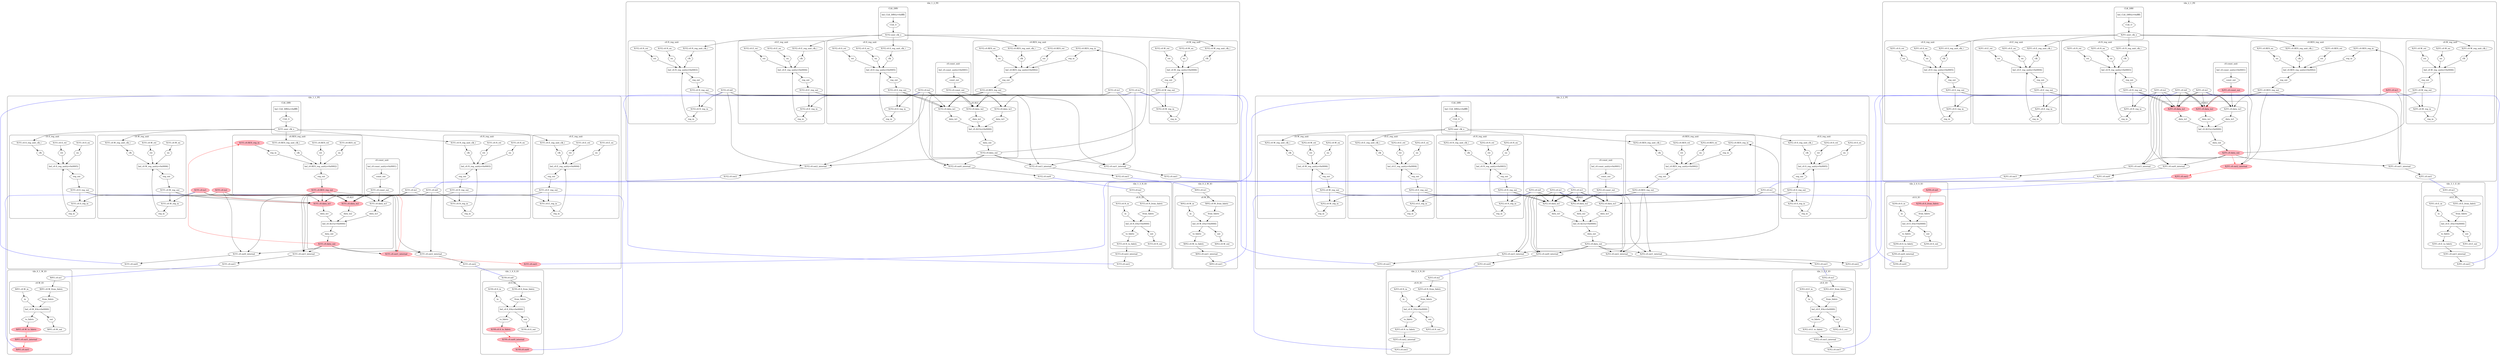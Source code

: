 digraph G {
rankdir=TB;
layout=dot;
subgraph cluster_0_0 {
label="tile_0_0_NULL";
margin=15;
style=rounded;
rank=source;
}
subgraph cluster_0_1 {
label="tile_0_1_W_IO";
margin=15;
style=rounded;
rank=source;
subgraph "cluster_0_1_c0.W_IO" {
label="c0.W_IO";
"X0Y1.bel_c0.W_IO" [label="bel_c0.W_IO(z=0x0000)", shape=box];
"X0Y1.c0.W_IO.from_fabric" [label="from_fabric", shape=hexagon];
"X0Y1.c0.W_from_fabric";
"X0Y1.c0.W_from_fabric" -> "X0Y1.c0.W_IO.from_fabric";
"X0Y1.c0.W_IO.from_fabric" -> "X0Y1.bel_c0.W_IO";
"X0Y1.c0.W_IO.in" [label=in, shape=hexagon];
"X0Y1.c0.W_in";
"X0Y1.c0.W_in" -> "X0Y1.c0.W_IO.in";
"X0Y1.c0.W_IO.in" -> "X0Y1.bel_c0.W_IO";
"X0Y1.c0.W_IO.to_fabric" [label="to_fabric", shape=hexagon];
"X0Y1.bel_c0.W_IO" -> "X0Y1.c0.W_IO.to_fabric";
"X0Y1.c0.W_to_fabric" [color=red, style=filled, fillcolor=lightpink];
"X0Y1.c0.W_IO.to_fabric" -> "X0Y1.c0.W_to_fabric";
"X0Y1.c0.W_IO.out" [label=out, shape=hexagon];
"X0Y1.bel_c0.W_IO" -> "X0Y1.c0.W_IO.out";
"X0Y1.c0.W_out";
"X0Y1.c0.W_IO.out" -> "X0Y1.c0.W_out";
}
"X0Y1.c0.out1_internal" [color=red, style=filled, fillcolor=lightpink];
"X0Y1.c0.out1" [color=red, style=filled, fillcolor=lightpink];
"X0Y1.c0.out1_internal" -> "X0Y1.c0.out1" [color=red];
"X0Y1.c0.W_to_fabric" -> "X0Y1.c0.out1_internal" [color=red];
"X0Y1.c0.in1";
"X0Y1.c0.in1" -> "X0Y1.c0.W_from_fabric";
}
"X1Y1.c0.in3" [color=red, style=filled, fillcolor=lightpink];
"X0Y1.c0.out1" -> "X1Y1.c0.in3" [dir=none, color=blue];
subgraph cluster_0_2 {
label="tile_0_2_W_IO";
margin=15;
style=rounded;
rank=source;
subgraph "cluster_0_2_c0.W_IO" {
label="c0.W_IO";
"X0Y2.bel_c0.W_IO" [label="bel_c0.W_IO(z=0x0000)", shape=box];
"X0Y2.c0.W_IO.from_fabric" [label="from_fabric", shape=hexagon];
"X0Y2.c0.W_from_fabric";
"X0Y2.c0.W_from_fabric" -> "X0Y2.c0.W_IO.from_fabric";
"X0Y2.c0.W_IO.from_fabric" -> "X0Y2.bel_c0.W_IO";
"X0Y2.c0.W_IO.in" [label=in, shape=hexagon];
"X0Y2.c0.W_in";
"X0Y2.c0.W_in" -> "X0Y2.c0.W_IO.in";
"X0Y2.c0.W_IO.in" -> "X0Y2.bel_c0.W_IO";
"X0Y2.c0.W_IO.to_fabric" [label="to_fabric", shape=hexagon];
"X0Y2.bel_c0.W_IO" -> "X0Y2.c0.W_IO.to_fabric";
"X0Y2.c0.W_to_fabric";
"X0Y2.c0.W_IO.to_fabric" -> "X0Y2.c0.W_to_fabric";
"X0Y2.c0.W_IO.out" [label=out, shape=hexagon];
"X0Y2.bel_c0.W_IO" -> "X0Y2.c0.W_IO.out";
"X0Y2.c0.W_out";
"X0Y2.c0.W_IO.out" -> "X0Y2.c0.W_out";
}
"X0Y2.c0.out1_internal";
"X0Y2.c0.out1";
"X0Y2.c0.out1_internal" -> "X0Y2.c0.out1";
"X0Y2.c0.W_to_fabric" -> "X0Y2.c0.out1_internal";
"X0Y2.c0.in1";
"X0Y2.c0.in1" -> "X0Y2.c0.W_from_fabric";
}
"X1Y2.c0.in3";
"X0Y2.c0.out1" -> "X1Y2.c0.in3" [dir=none, color=blue];
subgraph cluster_0_3 {
label="tile_0_3_NULL";
margin=15;
style=rounded;
rank=source;
}
subgraph cluster_1_0 {
label="tile_1_0_S_IO";
margin=15;
style=rounded;
rank=source;
subgraph "cluster_1_0_c0.S_IO" {
label="c0.S_IO";
"X1Y0.bel_c0.S_IO" [label="bel_c0.S_IO(z=0x0000)", shape=box];
"X1Y0.c0.S_IO.from_fabric" [label="from_fabric", shape=hexagon];
"X1Y0.c0.S_from_fabric";
"X1Y0.c0.S_from_fabric" -> "X1Y0.c0.S_IO.from_fabric";
"X1Y0.c0.S_IO.from_fabric" -> "X1Y0.bel_c0.S_IO";
"X1Y0.c0.S_IO.in" [label=in, shape=hexagon];
"X1Y0.c0.S_in";
"X1Y0.c0.S_in" -> "X1Y0.c0.S_IO.in";
"X1Y0.c0.S_IO.in" -> "X1Y0.bel_c0.S_IO";
"X1Y0.c0.S_IO.to_fabric" [label="to_fabric", shape=hexagon];
"X1Y0.bel_c0.S_IO" -> "X1Y0.c0.S_IO.to_fabric";
"X1Y0.c0.S_to_fabric" [color=red, style=filled, fillcolor=lightpink];
"X1Y0.c0.S_IO.to_fabric" -> "X1Y0.c0.S_to_fabric";
"X1Y0.c0.S_IO.out" [label=out, shape=hexagon];
"X1Y0.bel_c0.S_IO" -> "X1Y0.c0.S_IO.out";
"X1Y0.c0.S_out";
"X1Y0.c0.S_IO.out" -> "X1Y0.c0.S_out";
}
"X1Y0.c0.out0_internal" [color=red, style=filled, fillcolor=lightpink];
"X1Y0.c0.out0" [color=red, style=filled, fillcolor=lightpink];
"X1Y0.c0.out0_internal" -> "X1Y0.c0.out0" [color=red];
"X1Y0.c0.S_to_fabric" -> "X1Y0.c0.out0_internal" [color=red];
"X1Y0.c0.in0";
"X1Y0.c0.in0" -> "X1Y0.c0.S_from_fabric";
}
"X1Y1.c0.in2" [color=red, style=filled, fillcolor=lightpink];
"X1Y0.c0.out0" -> "X1Y1.c0.in2" [dir=none, color=blue];
subgraph cluster_1_1 {
label="tile_1_1_PE";
margin=15;
style=rounded;
rank=source;
subgraph cluster_1_1_CLK_DRV {
label="CLK_DRV";
"X1Y1.bel_CLK_DRV" [label="bel_CLK_DRV(z=0xffff)", shape=box];
"X1Y1.CLK_DRV.CLK_O" [label="CLK_O", shape=hexagon];
"X1Y1.bel_CLK_DRV" -> "X1Y1.CLK_DRV.CLK_O";
"X1Y1.user_clk_o";
"X1Y1.CLK_DRV.CLK_O" -> "X1Y1.user_clk_o";
}
subgraph "cluster_1_1_c0.ALU" {
label="c0.ALU";
"X1Y1.bel_c0.ALU" [label="bel_c0.ALU(z=0x0000)", shape=box];
"X1Y1.c0.ALU.data_in1" [label="data_in1", shape=hexagon];
"X1Y1.c0.data_in1" [color=red, style=filled, fillcolor=lightpink];
"X1Y1.c0.data_in1" -> "X1Y1.c0.ALU.data_in1";
"X1Y1.c0.ALU.data_in1" -> "X1Y1.bel_c0.ALU";
"X1Y1.c0.ALU.data_in2" [label="data_in2", shape=hexagon];
"X1Y1.c0.data_in2" [color=red, style=filled, fillcolor=lightpink];
"X1Y1.c0.data_in2" -> "X1Y1.c0.ALU.data_in2";
"X1Y1.c0.ALU.data_in2" -> "X1Y1.bel_c0.ALU";
"X1Y1.c0.ALU.data_in3" [label="data_in3", shape=hexagon];
"X1Y1.c0.data_in3";
"X1Y1.c0.data_in3" -> "X1Y1.c0.ALU.data_in3";
"X1Y1.c0.ALU.data_in3" -> "X1Y1.bel_c0.ALU";
"X1Y1.c0.ALU.data_out" [label="data_out", shape=hexagon];
"X1Y1.bel_c0.ALU" -> "X1Y1.c0.ALU.data_out";
"X1Y1.c0.data_out" [color=red, style=filled, fillcolor=lightpink];
"X1Y1.c0.ALU.data_out" -> "X1Y1.c0.data_out";
}
subgraph "cluster_1_1_c0.const_unit" {
label="c0.const_unit";
"X1Y1.bel_c0.const_unit" [label="bel_c0.const_unit(z=0x0001)", shape=box];
"X1Y1.c0.const_unit.const_out" [label="const_out", shape=hexagon];
"X1Y1.bel_c0.const_unit" -> "X1Y1.c0.const_unit.const_out";
"X1Y1.c0.const_out";
"X1Y1.c0.const_unit.const_out" -> "X1Y1.c0.const_out";
}
subgraph "cluster_1_1_c0.RES_reg_unit" {
label="c0.RES_reg_unit";
"X1Y1.bel_c0.RES_reg_unit" [label="bel_c0.RES_reg_unit(z=0x0002)", shape=box];
"X1Y1.c0.RES_reg_unit.en" [label=en, shape=hexagon];
"X1Y1.c0.RES_en";
"X1Y1.c0.RES_en" -> "X1Y1.c0.RES_reg_unit.en";
"X1Y1.c0.RES_reg_unit.en" -> "X1Y1.bel_c0.RES_reg_unit";
"X1Y1.c0.RES_reg_unit.reg_in" [label="reg_in", shape=hexagon];
"X1Y1.c0.RES_reg_in" [color=red, style=filled, fillcolor=lightpink];
"X1Y1.c0.RES_reg_in" -> "X1Y1.c0.RES_reg_unit.reg_in";
"X1Y1.c0.RES_reg_unit.reg_in" -> "X1Y1.bel_c0.RES_reg_unit";
"X1Y1.c0.RES_reg_unit.rst" [label=rst, shape=hexagon];
"X1Y1.c0.RES_rst";
"X1Y1.c0.RES_rst" -> "X1Y1.c0.RES_reg_unit.rst";
"X1Y1.c0.RES_reg_unit.rst" -> "X1Y1.bel_c0.RES_reg_unit";
"X1Y1.c0.RES_reg_unit.reg_out" [label="reg_out", shape=hexagon];
"X1Y1.bel_c0.RES_reg_unit" -> "X1Y1.c0.RES_reg_unit.reg_out";
"X1Y1.c0.RES_reg_out" [color=red, style=filled, fillcolor=lightpink];
"X1Y1.c0.RES_reg_unit.reg_out" -> "X1Y1.c0.RES_reg_out";
"X1Y1.c0.RES_reg_unit.clk" [label=clk, shape=hexagon];
"X1Y1.c0.RES_reg_unit_clk_i";
"X1Y1.c0.RES_reg_unit_clk_i" -> "X1Y1.c0.RES_reg_unit.clk";
"X1Y1.c0.RES_reg_unit.clk" -> "X1Y1.bel_c0.RES_reg_unit";
}
subgraph "cluster_1_1_c0.N_reg_unit" {
label="c0.N_reg_unit";
"X1Y1.bel_c0.N_reg_unit" [label="bel_c0.N_reg_unit(z=0x0003)", shape=box];
"X1Y1.c0.N_reg_unit.en" [label=en, shape=hexagon];
"X1Y1.c0.N_en";
"X1Y1.c0.N_en" -> "X1Y1.c0.N_reg_unit.en";
"X1Y1.c0.N_reg_unit.en" -> "X1Y1.bel_c0.N_reg_unit";
"X1Y1.c0.N_reg_unit.reg_in" [label="reg_in", shape=hexagon];
"X1Y1.c0.N_reg_in";
"X1Y1.c0.N_reg_in" -> "X1Y1.c0.N_reg_unit.reg_in";
"X1Y1.c0.N_reg_unit.reg_in" -> "X1Y1.bel_c0.N_reg_unit";
"X1Y1.c0.N_reg_unit.rst" [label=rst, shape=hexagon];
"X1Y1.c0.N_rst";
"X1Y1.c0.N_rst" -> "X1Y1.c0.N_reg_unit.rst";
"X1Y1.c0.N_reg_unit.rst" -> "X1Y1.bel_c0.N_reg_unit";
"X1Y1.c0.N_reg_unit.reg_out" [label="reg_out", shape=hexagon];
"X1Y1.bel_c0.N_reg_unit" -> "X1Y1.c0.N_reg_unit.reg_out";
"X1Y1.c0.N_reg_out";
"X1Y1.c0.N_reg_unit.reg_out" -> "X1Y1.c0.N_reg_out";
"X1Y1.c0.N_reg_unit.clk" [label=clk, shape=hexagon];
"X1Y1.c0.N_reg_unit_clk_i";
"X1Y1.c0.N_reg_unit_clk_i" -> "X1Y1.c0.N_reg_unit.clk";
"X1Y1.c0.N_reg_unit.clk" -> "X1Y1.bel_c0.N_reg_unit";
}
subgraph "cluster_1_1_c0.E_reg_unit" {
label="c0.E_reg_unit";
"X1Y1.bel_c0.E_reg_unit" [label="bel_c0.E_reg_unit(z=0x0004)", shape=box];
"X1Y1.c0.E_reg_unit.en" [label=en, shape=hexagon];
"X1Y1.c0.E_en";
"X1Y1.c0.E_en" -> "X1Y1.c0.E_reg_unit.en";
"X1Y1.c0.E_reg_unit.en" -> "X1Y1.bel_c0.E_reg_unit";
"X1Y1.c0.E_reg_unit.reg_in" [label="reg_in", shape=hexagon];
"X1Y1.c0.E_reg_in";
"X1Y1.c0.E_reg_in" -> "X1Y1.c0.E_reg_unit.reg_in";
"X1Y1.c0.E_reg_unit.reg_in" -> "X1Y1.bel_c0.E_reg_unit";
"X1Y1.c0.E_reg_unit.rst" [label=rst, shape=hexagon];
"X1Y1.c0.E_rst";
"X1Y1.c0.E_rst" -> "X1Y1.c0.E_reg_unit.rst";
"X1Y1.c0.E_reg_unit.rst" -> "X1Y1.bel_c0.E_reg_unit";
"X1Y1.c0.E_reg_unit.reg_out" [label="reg_out", shape=hexagon];
"X1Y1.bel_c0.E_reg_unit" -> "X1Y1.c0.E_reg_unit.reg_out";
"X1Y1.c0.E_reg_out";
"X1Y1.c0.E_reg_unit.reg_out" -> "X1Y1.c0.E_reg_out";
"X1Y1.c0.E_reg_unit.clk" [label=clk, shape=hexagon];
"X1Y1.c0.E_reg_unit_clk_i";
"X1Y1.c0.E_reg_unit_clk_i" -> "X1Y1.c0.E_reg_unit.clk";
"X1Y1.c0.E_reg_unit.clk" -> "X1Y1.bel_c0.E_reg_unit";
}
subgraph "cluster_1_1_c0.S_reg_unit" {
label="c0.S_reg_unit";
"X1Y1.bel_c0.S_reg_unit" [label="bel_c0.S_reg_unit(z=0x0005)", shape=box];
"X1Y1.c0.S_reg_unit.en" [label=en, shape=hexagon];
"X1Y1.c0.S_en";
"X1Y1.c0.S_en" -> "X1Y1.c0.S_reg_unit.en";
"X1Y1.c0.S_reg_unit.en" -> "X1Y1.bel_c0.S_reg_unit";
"X1Y1.c0.S_reg_unit.reg_in" [label="reg_in", shape=hexagon];
"X1Y1.c0.S_reg_in";
"X1Y1.c0.S_reg_in" -> "X1Y1.c0.S_reg_unit.reg_in";
"X1Y1.c0.S_reg_unit.reg_in" -> "X1Y1.bel_c0.S_reg_unit";
"X1Y1.c0.S_reg_unit.rst" [label=rst, shape=hexagon];
"X1Y1.c0.S_rst";
"X1Y1.c0.S_rst" -> "X1Y1.c0.S_reg_unit.rst";
"X1Y1.c0.S_reg_unit.rst" -> "X1Y1.bel_c0.S_reg_unit";
"X1Y1.c0.S_reg_unit.reg_out" [label="reg_out", shape=hexagon];
"X1Y1.bel_c0.S_reg_unit" -> "X1Y1.c0.S_reg_unit.reg_out";
"X1Y1.c0.S_reg_out";
"X1Y1.c0.S_reg_unit.reg_out" -> "X1Y1.c0.S_reg_out";
"X1Y1.c0.S_reg_unit.clk" [label=clk, shape=hexagon];
"X1Y1.c0.S_reg_unit_clk_i";
"X1Y1.c0.S_reg_unit_clk_i" -> "X1Y1.c0.S_reg_unit.clk";
"X1Y1.c0.S_reg_unit.clk" -> "X1Y1.bel_c0.S_reg_unit";
}
subgraph "cluster_1_1_c0.W_reg_unit" {
label="c0.W_reg_unit";
"X1Y1.bel_c0.W_reg_unit" [label="bel_c0.W_reg_unit(z=0x0006)", shape=box];
"X1Y1.c0.W_reg_unit.en" [label=en, shape=hexagon];
"X1Y1.c0.W_en";
"X1Y1.c0.W_en" -> "X1Y1.c0.W_reg_unit.en";
"X1Y1.c0.W_reg_unit.en" -> "X1Y1.bel_c0.W_reg_unit";
"X1Y1.c0.W_reg_unit.reg_in" [label="reg_in", shape=hexagon];
"X1Y1.c0.W_reg_in";
"X1Y1.c0.W_reg_in" -> "X1Y1.c0.W_reg_unit.reg_in";
"X1Y1.c0.W_reg_unit.reg_in" -> "X1Y1.bel_c0.W_reg_unit";
"X1Y1.c0.W_reg_unit.rst" [label=rst, shape=hexagon];
"X1Y1.c0.W_rst";
"X1Y1.c0.W_rst" -> "X1Y1.c0.W_reg_unit.rst";
"X1Y1.c0.W_reg_unit.rst" -> "X1Y1.bel_c0.W_reg_unit";
"X1Y1.c0.W_reg_unit.reg_out" [label="reg_out", shape=hexagon];
"X1Y1.bel_c0.W_reg_unit" -> "X1Y1.c0.W_reg_unit.reg_out";
"X1Y1.c0.W_reg_out";
"X1Y1.c0.W_reg_unit.reg_out" -> "X1Y1.c0.W_reg_out";
"X1Y1.c0.W_reg_unit.clk" [label=clk, shape=hexagon];
"X1Y1.c0.W_reg_unit_clk_i";
"X1Y1.c0.W_reg_unit_clk_i" -> "X1Y1.c0.W_reg_unit.clk";
"X1Y1.c0.W_reg_unit.clk" -> "X1Y1.bel_c0.W_reg_unit";
}
"X1Y1.user_clk_o" -> "X1Y1.c0.RES_reg_unit_clk_i";
"X1Y1.user_clk_o" -> "X1Y1.c0.N_reg_unit_clk_i";
"X1Y1.user_clk_o" -> "X1Y1.c0.E_reg_unit_clk_i";
"X1Y1.user_clk_o" -> "X1Y1.c0.S_reg_unit_clk_i";
"X1Y1.user_clk_o" -> "X1Y1.c0.W_reg_unit_clk_i";
"X1Y1.c0.out0_internal";
"X1Y1.c0.out0";
"X1Y1.c0.out0_internal" -> "X1Y1.c0.out0";
"X1Y1.c0.out1_internal" [color=red, style=filled, fillcolor=lightpink];
"X1Y1.c0.out1" [color=red, style=filled, fillcolor=lightpink];
"X1Y1.c0.out1_internal" -> "X1Y1.c0.out1" [color=red];
"X1Y1.c0.out2_internal";
"X1Y1.c0.out2";
"X1Y1.c0.out2_internal" -> "X1Y1.c0.out2";
"X1Y1.c0.out3_internal";
"X1Y1.c0.out3";
"X1Y1.c0.out3_internal" -> "X1Y1.c0.out3";
"X1Y1.c0.data_out" -> "X1Y1.c0.out0_internal";
"X1Y1.c0.RES_reg_out" -> "X1Y1.c0.out0_internal";
"X1Y1.c0.in2";
"X1Y1.c0.in2" -> "X1Y1.c0.out0_internal";
"X1Y1.c0.data_out" -> "X1Y1.c0.out1_internal";
"X1Y1.c0.RES_reg_out" -> "X1Y1.c0.out1_internal" [color=red];
"X1Y1.c0.in3";
"X1Y1.c0.in3" -> "X1Y1.c0.out1_internal";
"X1Y1.c0.data_out" -> "X1Y1.c0.out2_internal";
"X1Y1.c0.RES_reg_out" -> "X1Y1.c0.out2_internal";
"X1Y1.c0.in0";
"X1Y1.c0.in0" -> "X1Y1.c0.out2_internal";
"X1Y1.c0.data_out" -> "X1Y1.c0.out3_internal";
"X1Y1.c0.RES_reg_out" -> "X1Y1.c0.out3_internal";
"X1Y1.c0.in1";
"X1Y1.c0.in1" -> "X1Y1.c0.out3_internal";
"X1Y1.c0.in0" -> "X1Y1.c0.data_in1";
"X1Y1.c0.in1" -> "X1Y1.c0.data_in1";
"X1Y1.c0.in2" -> "X1Y1.c0.data_in1";
"X1Y1.c0.in3" -> "X1Y1.c0.data_in1" [color=red];
"X1Y1.c0.RES_reg_out" -> "X1Y1.c0.data_in1";
"X1Y1.c0.N_reg_out" -> "X1Y1.c0.data_in1";
"X1Y1.c0.E_reg_out" -> "X1Y1.c0.data_in1";
"X1Y1.c0.S_reg_out" -> "X1Y1.c0.data_in1";
"X1Y1.c0.W_reg_out" -> "X1Y1.c0.data_in1";
"X1Y1.c0.in0" -> "X1Y1.c0.data_in2";
"X1Y1.c0.in1" -> "X1Y1.c0.data_in2";
"X1Y1.c0.in2" -> "X1Y1.c0.data_in2" [color=red];
"X1Y1.c0.in3" -> "X1Y1.c0.data_in2";
"X1Y1.c0.const_out" -> "X1Y1.c0.data_in2";
"X1Y1.c0.RES_reg_out" -> "X1Y1.c0.data_in2";
"X1Y1.c0.N_reg_out" -> "X1Y1.c0.data_in2";
"X1Y1.c0.E_reg_out" -> "X1Y1.c0.data_in2";
"X1Y1.c0.S_reg_out" -> "X1Y1.c0.data_in2";
"X1Y1.c0.W_reg_out" -> "X1Y1.c0.data_in2";
"X1Y1.c0.in0" -> "X1Y1.c0.data_in3";
"X1Y1.c0.in1" -> "X1Y1.c0.data_in3";
"X1Y1.c0.in2" -> "X1Y1.c0.data_in3";
"X1Y1.c0.in3" -> "X1Y1.c0.data_in3";
"X1Y1.c0.const_out" -> "X1Y1.c0.data_in3";
"X1Y1.c0.data_out" -> "X1Y1.c0.RES_reg_in" [color=red];
"X1Y1.c0.in0" -> "X1Y1.c0.N_reg_in";
"X1Y1.c0.N_reg_out" -> "X1Y1.c0.N_reg_in";
"X1Y1.c0.in1" -> "X1Y1.c0.E_reg_in";
"X1Y1.c0.E_reg_out" -> "X1Y1.c0.E_reg_in";
"X1Y1.c0.in2" -> "X1Y1.c0.S_reg_in";
"X1Y1.c0.S_reg_out" -> "X1Y1.c0.S_reg_in";
"X1Y1.c0.in3" -> "X1Y1.c0.W_reg_in";
"X1Y1.c0.W_reg_out" -> "X1Y1.c0.W_reg_in";
}
"X1Y2.c0.in2";
"X1Y1.c0.out0" -> "X1Y2.c0.in2" [dir=none, color=blue];
"X2Y1.c0.in3" [color=red, style=filled, fillcolor=lightpink];
"X1Y1.c0.out1" -> "X2Y1.c0.in3" [dir=none, color=blue];
"X1Y1.c0.out2" -> "X1Y0.c0.in0" [dir=none, color=blue];
"X1Y1.c0.out3" -> "X0Y1.c0.in1" [dir=none, color=blue];
subgraph cluster_1_2 {
label="tile_1_2_PE";
margin=15;
style=rounded;
rank=source;
subgraph cluster_1_2_CLK_DRV {
label="CLK_DRV";
"X1Y2.bel_CLK_DRV" [label="bel_CLK_DRV(z=0xffff)", shape=box];
"X1Y2.CLK_DRV.CLK_O" [label="CLK_O", shape=hexagon];
"X1Y2.bel_CLK_DRV" -> "X1Y2.CLK_DRV.CLK_O";
"X1Y2.user_clk_o";
"X1Y2.CLK_DRV.CLK_O" -> "X1Y2.user_clk_o";
}
subgraph "cluster_1_2_c0.ALU" {
label="c0.ALU";
"X1Y2.bel_c0.ALU" [label="bel_c0.ALU(z=0x0000)", shape=box];
"X1Y2.c0.ALU.data_in1" [label="data_in1", shape=hexagon];
"X1Y2.c0.data_in1";
"X1Y2.c0.data_in1" -> "X1Y2.c0.ALU.data_in1";
"X1Y2.c0.ALU.data_in1" -> "X1Y2.bel_c0.ALU";
"X1Y2.c0.ALU.data_in2" [label="data_in2", shape=hexagon];
"X1Y2.c0.data_in2";
"X1Y2.c0.data_in2" -> "X1Y2.c0.ALU.data_in2";
"X1Y2.c0.ALU.data_in2" -> "X1Y2.bel_c0.ALU";
"X1Y2.c0.ALU.data_in3" [label="data_in3", shape=hexagon];
"X1Y2.c0.data_in3";
"X1Y2.c0.data_in3" -> "X1Y2.c0.ALU.data_in3";
"X1Y2.c0.ALU.data_in3" -> "X1Y2.bel_c0.ALU";
"X1Y2.c0.ALU.data_out" [label="data_out", shape=hexagon];
"X1Y2.bel_c0.ALU" -> "X1Y2.c0.ALU.data_out";
"X1Y2.c0.data_out";
"X1Y2.c0.ALU.data_out" -> "X1Y2.c0.data_out";
}
subgraph "cluster_1_2_c0.const_unit" {
label="c0.const_unit";
"X1Y2.bel_c0.const_unit" [label="bel_c0.const_unit(z=0x0001)", shape=box];
"X1Y2.c0.const_unit.const_out" [label="const_out", shape=hexagon];
"X1Y2.bel_c0.const_unit" -> "X1Y2.c0.const_unit.const_out";
"X1Y2.c0.const_out";
"X1Y2.c0.const_unit.const_out" -> "X1Y2.c0.const_out";
}
subgraph "cluster_1_2_c0.RES_reg_unit" {
label="c0.RES_reg_unit";
"X1Y2.bel_c0.RES_reg_unit" [label="bel_c0.RES_reg_unit(z=0x0002)", shape=box];
"X1Y2.c0.RES_reg_unit.en" [label=en, shape=hexagon];
"X1Y2.c0.RES_en";
"X1Y2.c0.RES_en" -> "X1Y2.c0.RES_reg_unit.en";
"X1Y2.c0.RES_reg_unit.en" -> "X1Y2.bel_c0.RES_reg_unit";
"X1Y2.c0.RES_reg_unit.reg_in" [label="reg_in", shape=hexagon];
"X1Y2.c0.RES_reg_in";
"X1Y2.c0.RES_reg_in" -> "X1Y2.c0.RES_reg_unit.reg_in";
"X1Y2.c0.RES_reg_unit.reg_in" -> "X1Y2.bel_c0.RES_reg_unit";
"X1Y2.c0.RES_reg_unit.rst" [label=rst, shape=hexagon];
"X1Y2.c0.RES_rst";
"X1Y2.c0.RES_rst" -> "X1Y2.c0.RES_reg_unit.rst";
"X1Y2.c0.RES_reg_unit.rst" -> "X1Y2.bel_c0.RES_reg_unit";
"X1Y2.c0.RES_reg_unit.reg_out" [label="reg_out", shape=hexagon];
"X1Y2.bel_c0.RES_reg_unit" -> "X1Y2.c0.RES_reg_unit.reg_out";
"X1Y2.c0.RES_reg_out";
"X1Y2.c0.RES_reg_unit.reg_out" -> "X1Y2.c0.RES_reg_out";
"X1Y2.c0.RES_reg_unit.clk" [label=clk, shape=hexagon];
"X1Y2.c0.RES_reg_unit_clk_i";
"X1Y2.c0.RES_reg_unit_clk_i" -> "X1Y2.c0.RES_reg_unit.clk";
"X1Y2.c0.RES_reg_unit.clk" -> "X1Y2.bel_c0.RES_reg_unit";
}
subgraph "cluster_1_2_c0.N_reg_unit" {
label="c0.N_reg_unit";
"X1Y2.bel_c0.N_reg_unit" [label="bel_c0.N_reg_unit(z=0x0003)", shape=box];
"X1Y2.c0.N_reg_unit.en" [label=en, shape=hexagon];
"X1Y2.c0.N_en";
"X1Y2.c0.N_en" -> "X1Y2.c0.N_reg_unit.en";
"X1Y2.c0.N_reg_unit.en" -> "X1Y2.bel_c0.N_reg_unit";
"X1Y2.c0.N_reg_unit.reg_in" [label="reg_in", shape=hexagon];
"X1Y2.c0.N_reg_in";
"X1Y2.c0.N_reg_in" -> "X1Y2.c0.N_reg_unit.reg_in";
"X1Y2.c0.N_reg_unit.reg_in" -> "X1Y2.bel_c0.N_reg_unit";
"X1Y2.c0.N_reg_unit.rst" [label=rst, shape=hexagon];
"X1Y2.c0.N_rst";
"X1Y2.c0.N_rst" -> "X1Y2.c0.N_reg_unit.rst";
"X1Y2.c0.N_reg_unit.rst" -> "X1Y2.bel_c0.N_reg_unit";
"X1Y2.c0.N_reg_unit.reg_out" [label="reg_out", shape=hexagon];
"X1Y2.bel_c0.N_reg_unit" -> "X1Y2.c0.N_reg_unit.reg_out";
"X1Y2.c0.N_reg_out";
"X1Y2.c0.N_reg_unit.reg_out" -> "X1Y2.c0.N_reg_out";
"X1Y2.c0.N_reg_unit.clk" [label=clk, shape=hexagon];
"X1Y2.c0.N_reg_unit_clk_i";
"X1Y2.c0.N_reg_unit_clk_i" -> "X1Y2.c0.N_reg_unit.clk";
"X1Y2.c0.N_reg_unit.clk" -> "X1Y2.bel_c0.N_reg_unit";
}
subgraph "cluster_1_2_c0.E_reg_unit" {
label="c0.E_reg_unit";
"X1Y2.bel_c0.E_reg_unit" [label="bel_c0.E_reg_unit(z=0x0004)", shape=box];
"X1Y2.c0.E_reg_unit.en" [label=en, shape=hexagon];
"X1Y2.c0.E_en";
"X1Y2.c0.E_en" -> "X1Y2.c0.E_reg_unit.en";
"X1Y2.c0.E_reg_unit.en" -> "X1Y2.bel_c0.E_reg_unit";
"X1Y2.c0.E_reg_unit.reg_in" [label="reg_in", shape=hexagon];
"X1Y2.c0.E_reg_in";
"X1Y2.c0.E_reg_in" -> "X1Y2.c0.E_reg_unit.reg_in";
"X1Y2.c0.E_reg_unit.reg_in" -> "X1Y2.bel_c0.E_reg_unit";
"X1Y2.c0.E_reg_unit.rst" [label=rst, shape=hexagon];
"X1Y2.c0.E_rst";
"X1Y2.c0.E_rst" -> "X1Y2.c0.E_reg_unit.rst";
"X1Y2.c0.E_reg_unit.rst" -> "X1Y2.bel_c0.E_reg_unit";
"X1Y2.c0.E_reg_unit.reg_out" [label="reg_out", shape=hexagon];
"X1Y2.bel_c0.E_reg_unit" -> "X1Y2.c0.E_reg_unit.reg_out";
"X1Y2.c0.E_reg_out";
"X1Y2.c0.E_reg_unit.reg_out" -> "X1Y2.c0.E_reg_out";
"X1Y2.c0.E_reg_unit.clk" [label=clk, shape=hexagon];
"X1Y2.c0.E_reg_unit_clk_i";
"X1Y2.c0.E_reg_unit_clk_i" -> "X1Y2.c0.E_reg_unit.clk";
"X1Y2.c0.E_reg_unit.clk" -> "X1Y2.bel_c0.E_reg_unit";
}
subgraph "cluster_1_2_c0.S_reg_unit" {
label="c0.S_reg_unit";
"X1Y2.bel_c0.S_reg_unit" [label="bel_c0.S_reg_unit(z=0x0005)", shape=box];
"X1Y2.c0.S_reg_unit.en" [label=en, shape=hexagon];
"X1Y2.c0.S_en";
"X1Y2.c0.S_en" -> "X1Y2.c0.S_reg_unit.en";
"X1Y2.c0.S_reg_unit.en" -> "X1Y2.bel_c0.S_reg_unit";
"X1Y2.c0.S_reg_unit.reg_in" [label="reg_in", shape=hexagon];
"X1Y2.c0.S_reg_in";
"X1Y2.c0.S_reg_in" -> "X1Y2.c0.S_reg_unit.reg_in";
"X1Y2.c0.S_reg_unit.reg_in" -> "X1Y2.bel_c0.S_reg_unit";
"X1Y2.c0.S_reg_unit.rst" [label=rst, shape=hexagon];
"X1Y2.c0.S_rst";
"X1Y2.c0.S_rst" -> "X1Y2.c0.S_reg_unit.rst";
"X1Y2.c0.S_reg_unit.rst" -> "X1Y2.bel_c0.S_reg_unit";
"X1Y2.c0.S_reg_unit.reg_out" [label="reg_out", shape=hexagon];
"X1Y2.bel_c0.S_reg_unit" -> "X1Y2.c0.S_reg_unit.reg_out";
"X1Y2.c0.S_reg_out";
"X1Y2.c0.S_reg_unit.reg_out" -> "X1Y2.c0.S_reg_out";
"X1Y2.c0.S_reg_unit.clk" [label=clk, shape=hexagon];
"X1Y2.c0.S_reg_unit_clk_i";
"X1Y2.c0.S_reg_unit_clk_i" -> "X1Y2.c0.S_reg_unit.clk";
"X1Y2.c0.S_reg_unit.clk" -> "X1Y2.bel_c0.S_reg_unit";
}
subgraph "cluster_1_2_c0.W_reg_unit" {
label="c0.W_reg_unit";
"X1Y2.bel_c0.W_reg_unit" [label="bel_c0.W_reg_unit(z=0x0006)", shape=box];
"X1Y2.c0.W_reg_unit.en" [label=en, shape=hexagon];
"X1Y2.c0.W_en";
"X1Y2.c0.W_en" -> "X1Y2.c0.W_reg_unit.en";
"X1Y2.c0.W_reg_unit.en" -> "X1Y2.bel_c0.W_reg_unit";
"X1Y2.c0.W_reg_unit.reg_in" [label="reg_in", shape=hexagon];
"X1Y2.c0.W_reg_in";
"X1Y2.c0.W_reg_in" -> "X1Y2.c0.W_reg_unit.reg_in";
"X1Y2.c0.W_reg_unit.reg_in" -> "X1Y2.bel_c0.W_reg_unit";
"X1Y2.c0.W_reg_unit.rst" [label=rst, shape=hexagon];
"X1Y2.c0.W_rst";
"X1Y2.c0.W_rst" -> "X1Y2.c0.W_reg_unit.rst";
"X1Y2.c0.W_reg_unit.rst" -> "X1Y2.bel_c0.W_reg_unit";
"X1Y2.c0.W_reg_unit.reg_out" [label="reg_out", shape=hexagon];
"X1Y2.bel_c0.W_reg_unit" -> "X1Y2.c0.W_reg_unit.reg_out";
"X1Y2.c0.W_reg_out";
"X1Y2.c0.W_reg_unit.reg_out" -> "X1Y2.c0.W_reg_out";
"X1Y2.c0.W_reg_unit.clk" [label=clk, shape=hexagon];
"X1Y2.c0.W_reg_unit_clk_i";
"X1Y2.c0.W_reg_unit_clk_i" -> "X1Y2.c0.W_reg_unit.clk";
"X1Y2.c0.W_reg_unit.clk" -> "X1Y2.bel_c0.W_reg_unit";
}
"X1Y2.user_clk_o" -> "X1Y2.c0.RES_reg_unit_clk_i";
"X1Y2.user_clk_o" -> "X1Y2.c0.N_reg_unit_clk_i";
"X1Y2.user_clk_o" -> "X1Y2.c0.E_reg_unit_clk_i";
"X1Y2.user_clk_o" -> "X1Y2.c0.S_reg_unit_clk_i";
"X1Y2.user_clk_o" -> "X1Y2.c0.W_reg_unit_clk_i";
"X1Y2.c0.out0_internal";
"X1Y2.c0.out0";
"X1Y2.c0.out0_internal" -> "X1Y2.c0.out0";
"X1Y2.c0.out1_internal";
"X1Y2.c0.out1";
"X1Y2.c0.out1_internal" -> "X1Y2.c0.out1";
"X1Y2.c0.out2_internal";
"X1Y2.c0.out2";
"X1Y2.c0.out2_internal" -> "X1Y2.c0.out2";
"X1Y2.c0.out3_internal";
"X1Y2.c0.out3";
"X1Y2.c0.out3_internal" -> "X1Y2.c0.out3";
"X1Y2.c0.data_out" -> "X1Y2.c0.out0_internal";
"X1Y2.c0.RES_reg_out" -> "X1Y2.c0.out0_internal";
"X1Y2.c0.in2";
"X1Y2.c0.in2" -> "X1Y2.c0.out0_internal";
"X1Y2.c0.data_out" -> "X1Y2.c0.out1_internal";
"X1Y2.c0.RES_reg_out" -> "X1Y2.c0.out1_internal";
"X1Y2.c0.in3";
"X1Y2.c0.in3" -> "X1Y2.c0.out1_internal";
"X1Y2.c0.data_out" -> "X1Y2.c0.out2_internal";
"X1Y2.c0.RES_reg_out" -> "X1Y2.c0.out2_internal";
"X1Y2.c0.in0";
"X1Y2.c0.in0" -> "X1Y2.c0.out2_internal";
"X1Y2.c0.data_out" -> "X1Y2.c0.out3_internal";
"X1Y2.c0.RES_reg_out" -> "X1Y2.c0.out3_internal";
"X1Y2.c0.in1";
"X1Y2.c0.in1" -> "X1Y2.c0.out3_internal";
"X1Y2.c0.in0" -> "X1Y2.c0.data_in1";
"X1Y2.c0.in1" -> "X1Y2.c0.data_in1";
"X1Y2.c0.in2" -> "X1Y2.c0.data_in1";
"X1Y2.c0.in3" -> "X1Y2.c0.data_in1";
"X1Y2.c0.RES_reg_out" -> "X1Y2.c0.data_in1";
"X1Y2.c0.N_reg_out" -> "X1Y2.c0.data_in1";
"X1Y2.c0.E_reg_out" -> "X1Y2.c0.data_in1";
"X1Y2.c0.S_reg_out" -> "X1Y2.c0.data_in1";
"X1Y2.c0.W_reg_out" -> "X1Y2.c0.data_in1";
"X1Y2.c0.in0" -> "X1Y2.c0.data_in2";
"X1Y2.c0.in1" -> "X1Y2.c0.data_in2";
"X1Y2.c0.in2" -> "X1Y2.c0.data_in2";
"X1Y2.c0.in3" -> "X1Y2.c0.data_in2";
"X1Y2.c0.const_out" -> "X1Y2.c0.data_in2";
"X1Y2.c0.RES_reg_out" -> "X1Y2.c0.data_in2";
"X1Y2.c0.N_reg_out" -> "X1Y2.c0.data_in2";
"X1Y2.c0.E_reg_out" -> "X1Y2.c0.data_in2";
"X1Y2.c0.S_reg_out" -> "X1Y2.c0.data_in2";
"X1Y2.c0.W_reg_out" -> "X1Y2.c0.data_in2";
"X1Y2.c0.in0" -> "X1Y2.c0.data_in3";
"X1Y2.c0.in1" -> "X1Y2.c0.data_in3";
"X1Y2.c0.in2" -> "X1Y2.c0.data_in3";
"X1Y2.c0.in3" -> "X1Y2.c0.data_in3";
"X1Y2.c0.const_out" -> "X1Y2.c0.data_in3";
"X1Y2.c0.data_out" -> "X1Y2.c0.RES_reg_in";
"X1Y2.c0.in0" -> "X1Y2.c0.N_reg_in";
"X1Y2.c0.N_reg_out" -> "X1Y2.c0.N_reg_in";
"X1Y2.c0.in1" -> "X1Y2.c0.E_reg_in";
"X1Y2.c0.E_reg_out" -> "X1Y2.c0.E_reg_in";
"X1Y2.c0.in2" -> "X1Y2.c0.S_reg_in";
"X1Y2.c0.S_reg_out" -> "X1Y2.c0.S_reg_in";
"X1Y2.c0.in3" -> "X1Y2.c0.W_reg_in";
"X1Y2.c0.W_reg_out" -> "X1Y2.c0.W_reg_in";
}
"X1Y3.c0.in2";
"X1Y2.c0.out0" -> "X1Y3.c0.in2" [dir=none, color=blue];
"X2Y2.c0.in3";
"X1Y2.c0.out1" -> "X2Y2.c0.in3" [dir=none, color=blue];
"X1Y2.c0.out2" -> "X1Y1.c0.in0" [dir=none, color=blue];
"X1Y2.c0.out3" -> "X0Y2.c0.in1" [dir=none, color=blue];
subgraph cluster_1_3 {
label="tile_1_3_N_IO";
margin=15;
style=rounded;
rank=source;
subgraph "cluster_1_3_c0.N_IO" {
label="c0.N_IO";
"X1Y3.bel_c0.N_IO" [label="bel_c0.N_IO(z=0x0000)", shape=box];
"X1Y3.c0.N_IO.from_fabric" [label="from_fabric", shape=hexagon];
"X1Y3.c0.N_from_fabric";
"X1Y3.c0.N_from_fabric" -> "X1Y3.c0.N_IO.from_fabric";
"X1Y3.c0.N_IO.from_fabric" -> "X1Y3.bel_c0.N_IO";
"X1Y3.c0.N_IO.in" [label=in, shape=hexagon];
"X1Y3.c0.N_in";
"X1Y3.c0.N_in" -> "X1Y3.c0.N_IO.in";
"X1Y3.c0.N_IO.in" -> "X1Y3.bel_c0.N_IO";
"X1Y3.c0.N_IO.to_fabric" [label="to_fabric", shape=hexagon];
"X1Y3.bel_c0.N_IO" -> "X1Y3.c0.N_IO.to_fabric";
"X1Y3.c0.N_to_fabric";
"X1Y3.c0.N_IO.to_fabric" -> "X1Y3.c0.N_to_fabric";
"X1Y3.c0.N_IO.out" [label=out, shape=hexagon];
"X1Y3.bel_c0.N_IO" -> "X1Y3.c0.N_IO.out";
"X1Y3.c0.N_out";
"X1Y3.c0.N_IO.out" -> "X1Y3.c0.N_out";
}
"X1Y3.c0.out2_internal";
"X1Y3.c0.out2";
"X1Y3.c0.out2_internal" -> "X1Y3.c0.out2";
"X1Y3.c0.N_to_fabric" -> "X1Y3.c0.out2_internal";
"X1Y3.c0.in2";
"X1Y3.c0.in2" -> "X1Y3.c0.N_from_fabric";
}
"X1Y3.c0.out2" -> "X1Y2.c0.in0" [dir=none, color=blue];
subgraph cluster_2_0 {
label="tile_2_0_S_IO";
margin=15;
style=rounded;
rank=source;
subgraph "cluster_2_0_c0.S_IO" {
label="c0.S_IO";
"X2Y0.bel_c0.S_IO" [label="bel_c0.S_IO(z=0x0000)", shape=box];
"X2Y0.c0.S_IO.from_fabric" [label="from_fabric", shape=hexagon];
"X2Y0.c0.S_from_fabric" [color=red, style=filled, fillcolor=lightpink];
"X2Y0.c0.S_from_fabric" -> "X2Y0.c0.S_IO.from_fabric";
"X2Y0.c0.S_IO.from_fabric" -> "X2Y0.bel_c0.S_IO";
"X2Y0.c0.S_IO.in" [label=in, shape=hexagon];
"X2Y0.c0.S_in";
"X2Y0.c0.S_in" -> "X2Y0.c0.S_IO.in";
"X2Y0.c0.S_IO.in" -> "X2Y0.bel_c0.S_IO";
"X2Y0.c0.S_IO.to_fabric" [label="to_fabric", shape=hexagon];
"X2Y0.bel_c0.S_IO" -> "X2Y0.c0.S_IO.to_fabric";
"X2Y0.c0.S_to_fabric";
"X2Y0.c0.S_IO.to_fabric" -> "X2Y0.c0.S_to_fabric";
"X2Y0.c0.S_IO.out" [label=out, shape=hexagon];
"X2Y0.bel_c0.S_IO" -> "X2Y0.c0.S_IO.out";
"X2Y0.c0.S_out";
"X2Y0.c0.S_IO.out" -> "X2Y0.c0.S_out";
}
"X2Y0.c0.out0_internal";
"X2Y0.c0.out0";
"X2Y0.c0.out0_internal" -> "X2Y0.c0.out0";
"X2Y0.c0.S_to_fabric" -> "X2Y0.c0.out0_internal";
"X2Y0.c0.in0" [color=red, style=filled, fillcolor=lightpink];
"X2Y0.c0.in0" -> "X2Y0.c0.S_from_fabric" [color=red];
}
"X2Y1.c0.in2";
"X2Y0.c0.out0" -> "X2Y1.c0.in2" [dir=none, color=blue];
subgraph cluster_2_1 {
label="tile_2_1_PE";
margin=15;
style=rounded;
rank=source;
subgraph cluster_2_1_CLK_DRV {
label="CLK_DRV";
"X2Y1.bel_CLK_DRV" [label="bel_CLK_DRV(z=0xffff)", shape=box];
"X2Y1.CLK_DRV.CLK_O" [label="CLK_O", shape=hexagon];
"X2Y1.bel_CLK_DRV" -> "X2Y1.CLK_DRV.CLK_O";
"X2Y1.user_clk_o";
"X2Y1.CLK_DRV.CLK_O" -> "X2Y1.user_clk_o";
}
subgraph "cluster_2_1_c0.ALU" {
label="c0.ALU";
"X2Y1.bel_c0.ALU" [label="bel_c0.ALU(z=0x0000)", shape=box];
"X2Y1.c0.ALU.data_in1" [label="data_in1", shape=hexagon];
"X2Y1.c0.data_in1" [color=red, style=filled, fillcolor=lightpink];
"X2Y1.c0.data_in1" -> "X2Y1.c0.ALU.data_in1";
"X2Y1.c0.ALU.data_in1" -> "X2Y1.bel_c0.ALU";
"X2Y1.c0.ALU.data_in2" [label="data_in2", shape=hexagon];
"X2Y1.c0.data_in2" [color=red, style=filled, fillcolor=lightpink];
"X2Y1.c0.data_in2" -> "X2Y1.c0.ALU.data_in2";
"X2Y1.c0.ALU.data_in2" -> "X2Y1.bel_c0.ALU";
"X2Y1.c0.ALU.data_in3" [label="data_in3", shape=hexagon];
"X2Y1.c0.data_in3";
"X2Y1.c0.data_in3" -> "X2Y1.c0.ALU.data_in3";
"X2Y1.c0.ALU.data_in3" -> "X2Y1.bel_c0.ALU";
"X2Y1.c0.ALU.data_out" [label="data_out", shape=hexagon];
"X2Y1.bel_c0.ALU" -> "X2Y1.c0.ALU.data_out";
"X2Y1.c0.data_out" [color=red, style=filled, fillcolor=lightpink];
"X2Y1.c0.ALU.data_out" -> "X2Y1.c0.data_out";
}
subgraph "cluster_2_1_c0.const_unit" {
label="c0.const_unit";
"X2Y1.bel_c0.const_unit" [label="bel_c0.const_unit(z=0x0001)", shape=box];
"X2Y1.c0.const_unit.const_out" [label="const_out", shape=hexagon];
"X2Y1.bel_c0.const_unit" -> "X2Y1.c0.const_unit.const_out";
"X2Y1.c0.const_out" [color=red, style=filled, fillcolor=lightpink];
"X2Y1.c0.const_unit.const_out" -> "X2Y1.c0.const_out";
}
subgraph "cluster_2_1_c0.RES_reg_unit" {
label="c0.RES_reg_unit";
"X2Y1.bel_c0.RES_reg_unit" [label="bel_c0.RES_reg_unit(z=0x0002)", shape=box];
"X2Y1.c0.RES_reg_unit.en" [label=en, shape=hexagon];
"X2Y1.c0.RES_en";
"X2Y1.c0.RES_en" -> "X2Y1.c0.RES_reg_unit.en";
"X2Y1.c0.RES_reg_unit.en" -> "X2Y1.bel_c0.RES_reg_unit";
"X2Y1.c0.RES_reg_unit.reg_in" [label="reg_in", shape=hexagon];
"X2Y1.c0.RES_reg_in";
"X2Y1.c0.RES_reg_in" -> "X2Y1.c0.RES_reg_unit.reg_in";
"X2Y1.c0.RES_reg_unit.reg_in" -> "X2Y1.bel_c0.RES_reg_unit";
"X2Y1.c0.RES_reg_unit.rst" [label=rst, shape=hexagon];
"X2Y1.c0.RES_rst";
"X2Y1.c0.RES_rst" -> "X2Y1.c0.RES_reg_unit.rst";
"X2Y1.c0.RES_reg_unit.rst" -> "X2Y1.bel_c0.RES_reg_unit";
"X2Y1.c0.RES_reg_unit.reg_out" [label="reg_out", shape=hexagon];
"X2Y1.bel_c0.RES_reg_unit" -> "X2Y1.c0.RES_reg_unit.reg_out";
"X2Y1.c0.RES_reg_out";
"X2Y1.c0.RES_reg_unit.reg_out" -> "X2Y1.c0.RES_reg_out";
"X2Y1.c0.RES_reg_unit.clk" [label=clk, shape=hexagon];
"X2Y1.c0.RES_reg_unit_clk_i";
"X2Y1.c0.RES_reg_unit_clk_i" -> "X2Y1.c0.RES_reg_unit.clk";
"X2Y1.c0.RES_reg_unit.clk" -> "X2Y1.bel_c0.RES_reg_unit";
}
subgraph "cluster_2_1_c0.N_reg_unit" {
label="c0.N_reg_unit";
"X2Y1.bel_c0.N_reg_unit" [label="bel_c0.N_reg_unit(z=0x0003)", shape=box];
"X2Y1.c0.N_reg_unit.en" [label=en, shape=hexagon];
"X2Y1.c0.N_en";
"X2Y1.c0.N_en" -> "X2Y1.c0.N_reg_unit.en";
"X2Y1.c0.N_reg_unit.en" -> "X2Y1.bel_c0.N_reg_unit";
"X2Y1.c0.N_reg_unit.reg_in" [label="reg_in", shape=hexagon];
"X2Y1.c0.N_reg_in";
"X2Y1.c0.N_reg_in" -> "X2Y1.c0.N_reg_unit.reg_in";
"X2Y1.c0.N_reg_unit.reg_in" -> "X2Y1.bel_c0.N_reg_unit";
"X2Y1.c0.N_reg_unit.rst" [label=rst, shape=hexagon];
"X2Y1.c0.N_rst";
"X2Y1.c0.N_rst" -> "X2Y1.c0.N_reg_unit.rst";
"X2Y1.c0.N_reg_unit.rst" -> "X2Y1.bel_c0.N_reg_unit";
"X2Y1.c0.N_reg_unit.reg_out" [label="reg_out", shape=hexagon];
"X2Y1.bel_c0.N_reg_unit" -> "X2Y1.c0.N_reg_unit.reg_out";
"X2Y1.c0.N_reg_out";
"X2Y1.c0.N_reg_unit.reg_out" -> "X2Y1.c0.N_reg_out";
"X2Y1.c0.N_reg_unit.clk" [label=clk, shape=hexagon];
"X2Y1.c0.N_reg_unit_clk_i";
"X2Y1.c0.N_reg_unit_clk_i" -> "X2Y1.c0.N_reg_unit.clk";
"X2Y1.c0.N_reg_unit.clk" -> "X2Y1.bel_c0.N_reg_unit";
}
subgraph "cluster_2_1_c0.E_reg_unit" {
label="c0.E_reg_unit";
"X2Y1.bel_c0.E_reg_unit" [label="bel_c0.E_reg_unit(z=0x0004)", shape=box];
"X2Y1.c0.E_reg_unit.en" [label=en, shape=hexagon];
"X2Y1.c0.E_en";
"X2Y1.c0.E_en" -> "X2Y1.c0.E_reg_unit.en";
"X2Y1.c0.E_reg_unit.en" -> "X2Y1.bel_c0.E_reg_unit";
"X2Y1.c0.E_reg_unit.reg_in" [label="reg_in", shape=hexagon];
"X2Y1.c0.E_reg_in";
"X2Y1.c0.E_reg_in" -> "X2Y1.c0.E_reg_unit.reg_in";
"X2Y1.c0.E_reg_unit.reg_in" -> "X2Y1.bel_c0.E_reg_unit";
"X2Y1.c0.E_reg_unit.rst" [label=rst, shape=hexagon];
"X2Y1.c0.E_rst";
"X2Y1.c0.E_rst" -> "X2Y1.c0.E_reg_unit.rst";
"X2Y1.c0.E_reg_unit.rst" -> "X2Y1.bel_c0.E_reg_unit";
"X2Y1.c0.E_reg_unit.reg_out" [label="reg_out", shape=hexagon];
"X2Y1.bel_c0.E_reg_unit" -> "X2Y1.c0.E_reg_unit.reg_out";
"X2Y1.c0.E_reg_out";
"X2Y1.c0.E_reg_unit.reg_out" -> "X2Y1.c0.E_reg_out";
"X2Y1.c0.E_reg_unit.clk" [label=clk, shape=hexagon];
"X2Y1.c0.E_reg_unit_clk_i";
"X2Y1.c0.E_reg_unit_clk_i" -> "X2Y1.c0.E_reg_unit.clk";
"X2Y1.c0.E_reg_unit.clk" -> "X2Y1.bel_c0.E_reg_unit";
}
subgraph "cluster_2_1_c0.S_reg_unit" {
label="c0.S_reg_unit";
"X2Y1.bel_c0.S_reg_unit" [label="bel_c0.S_reg_unit(z=0x0005)", shape=box];
"X2Y1.c0.S_reg_unit.en" [label=en, shape=hexagon];
"X2Y1.c0.S_en";
"X2Y1.c0.S_en" -> "X2Y1.c0.S_reg_unit.en";
"X2Y1.c0.S_reg_unit.en" -> "X2Y1.bel_c0.S_reg_unit";
"X2Y1.c0.S_reg_unit.reg_in" [label="reg_in", shape=hexagon];
"X2Y1.c0.S_reg_in";
"X2Y1.c0.S_reg_in" -> "X2Y1.c0.S_reg_unit.reg_in";
"X2Y1.c0.S_reg_unit.reg_in" -> "X2Y1.bel_c0.S_reg_unit";
"X2Y1.c0.S_reg_unit.rst" [label=rst, shape=hexagon];
"X2Y1.c0.S_rst";
"X2Y1.c0.S_rst" -> "X2Y1.c0.S_reg_unit.rst";
"X2Y1.c0.S_reg_unit.rst" -> "X2Y1.bel_c0.S_reg_unit";
"X2Y1.c0.S_reg_unit.reg_out" [label="reg_out", shape=hexagon];
"X2Y1.bel_c0.S_reg_unit" -> "X2Y1.c0.S_reg_unit.reg_out";
"X2Y1.c0.S_reg_out";
"X2Y1.c0.S_reg_unit.reg_out" -> "X2Y1.c0.S_reg_out";
"X2Y1.c0.S_reg_unit.clk" [label=clk, shape=hexagon];
"X2Y1.c0.S_reg_unit_clk_i";
"X2Y1.c0.S_reg_unit_clk_i" -> "X2Y1.c0.S_reg_unit.clk";
"X2Y1.c0.S_reg_unit.clk" -> "X2Y1.bel_c0.S_reg_unit";
}
subgraph "cluster_2_1_c0.W_reg_unit" {
label="c0.W_reg_unit";
"X2Y1.bel_c0.W_reg_unit" [label="bel_c0.W_reg_unit(z=0x0006)", shape=box];
"X2Y1.c0.W_reg_unit.en" [label=en, shape=hexagon];
"X2Y1.c0.W_en";
"X2Y1.c0.W_en" -> "X2Y1.c0.W_reg_unit.en";
"X2Y1.c0.W_reg_unit.en" -> "X2Y1.bel_c0.W_reg_unit";
"X2Y1.c0.W_reg_unit.reg_in" [label="reg_in", shape=hexagon];
"X2Y1.c0.W_reg_in";
"X2Y1.c0.W_reg_in" -> "X2Y1.c0.W_reg_unit.reg_in";
"X2Y1.c0.W_reg_unit.reg_in" -> "X2Y1.bel_c0.W_reg_unit";
"X2Y1.c0.W_reg_unit.rst" [label=rst, shape=hexagon];
"X2Y1.c0.W_rst";
"X2Y1.c0.W_rst" -> "X2Y1.c0.W_reg_unit.rst";
"X2Y1.c0.W_reg_unit.rst" -> "X2Y1.bel_c0.W_reg_unit";
"X2Y1.c0.W_reg_unit.reg_out" [label="reg_out", shape=hexagon];
"X2Y1.bel_c0.W_reg_unit" -> "X2Y1.c0.W_reg_unit.reg_out";
"X2Y1.c0.W_reg_out";
"X2Y1.c0.W_reg_unit.reg_out" -> "X2Y1.c0.W_reg_out";
"X2Y1.c0.W_reg_unit.clk" [label=clk, shape=hexagon];
"X2Y1.c0.W_reg_unit_clk_i";
"X2Y1.c0.W_reg_unit_clk_i" -> "X2Y1.c0.W_reg_unit.clk";
"X2Y1.c0.W_reg_unit.clk" -> "X2Y1.bel_c0.W_reg_unit";
}
"X2Y1.user_clk_o" -> "X2Y1.c0.RES_reg_unit_clk_i";
"X2Y1.user_clk_o" -> "X2Y1.c0.N_reg_unit_clk_i";
"X2Y1.user_clk_o" -> "X2Y1.c0.E_reg_unit_clk_i";
"X2Y1.user_clk_o" -> "X2Y1.c0.S_reg_unit_clk_i";
"X2Y1.user_clk_o" -> "X2Y1.c0.W_reg_unit_clk_i";
"X2Y1.c0.out0_internal";
"X2Y1.c0.out0";
"X2Y1.c0.out0_internal" -> "X2Y1.c0.out0";
"X2Y1.c0.out1_internal";
"X2Y1.c0.out1";
"X2Y1.c0.out1_internal" -> "X2Y1.c0.out1";
"X2Y1.c0.out2_internal" [color=red, style=filled, fillcolor=lightpink];
"X2Y1.c0.out2" [color=red, style=filled, fillcolor=lightpink];
"X2Y1.c0.out2_internal" -> "X2Y1.c0.out2" [color=red];
"X2Y1.c0.out3_internal";
"X2Y1.c0.out3";
"X2Y1.c0.out3_internal" -> "X2Y1.c0.out3";
"X2Y1.c0.data_out" -> "X2Y1.c0.out0_internal";
"X2Y1.c0.RES_reg_out" -> "X2Y1.c0.out0_internal";
"X2Y1.c0.in2";
"X2Y1.c0.in2" -> "X2Y1.c0.out0_internal";
"X2Y1.c0.data_out" -> "X2Y1.c0.out1_internal";
"X2Y1.c0.RES_reg_out" -> "X2Y1.c0.out1_internal";
"X2Y1.c0.in3";
"X2Y1.c0.in3" -> "X2Y1.c0.out1_internal";
"X2Y1.c0.data_out" -> "X2Y1.c0.out2_internal" [color=red];
"X2Y1.c0.RES_reg_out" -> "X2Y1.c0.out2_internal";
"X2Y1.c0.in0";
"X2Y1.c0.in0" -> "X2Y1.c0.out2_internal";
"X2Y1.c0.data_out" -> "X2Y1.c0.out3_internal";
"X2Y1.c0.RES_reg_out" -> "X2Y1.c0.out3_internal";
"X2Y1.c0.in1";
"X2Y1.c0.in1" -> "X2Y1.c0.out3_internal";
"X2Y1.c0.in0" -> "X2Y1.c0.data_in1";
"X2Y1.c0.in1" -> "X2Y1.c0.data_in1";
"X2Y1.c0.in2" -> "X2Y1.c0.data_in1";
"X2Y1.c0.in3" -> "X2Y1.c0.data_in1" [color=red];
"X2Y1.c0.RES_reg_out" -> "X2Y1.c0.data_in1";
"X2Y1.c0.N_reg_out" -> "X2Y1.c0.data_in1";
"X2Y1.c0.E_reg_out" -> "X2Y1.c0.data_in1";
"X2Y1.c0.S_reg_out" -> "X2Y1.c0.data_in1";
"X2Y1.c0.W_reg_out" -> "X2Y1.c0.data_in1";
"X2Y1.c0.in0" -> "X2Y1.c0.data_in2";
"X2Y1.c0.in1" -> "X2Y1.c0.data_in2";
"X2Y1.c0.in2" -> "X2Y1.c0.data_in2";
"X2Y1.c0.in3" -> "X2Y1.c0.data_in2";
"X2Y1.c0.const_out" -> "X2Y1.c0.data_in2" [color=red];
"X2Y1.c0.RES_reg_out" -> "X2Y1.c0.data_in2";
"X2Y1.c0.N_reg_out" -> "X2Y1.c0.data_in2";
"X2Y1.c0.E_reg_out" -> "X2Y1.c0.data_in2";
"X2Y1.c0.S_reg_out" -> "X2Y1.c0.data_in2";
"X2Y1.c0.W_reg_out" -> "X2Y1.c0.data_in2";
"X2Y1.c0.in0" -> "X2Y1.c0.data_in3";
"X2Y1.c0.in1" -> "X2Y1.c0.data_in3";
"X2Y1.c0.in2" -> "X2Y1.c0.data_in3";
"X2Y1.c0.in3" -> "X2Y1.c0.data_in3";
"X2Y1.c0.const_out" -> "X2Y1.c0.data_in3";
"X2Y1.c0.data_out" -> "X2Y1.c0.RES_reg_in";
"X2Y1.c0.in0" -> "X2Y1.c0.N_reg_in";
"X2Y1.c0.N_reg_out" -> "X2Y1.c0.N_reg_in";
"X2Y1.c0.in1" -> "X2Y1.c0.E_reg_in";
"X2Y1.c0.E_reg_out" -> "X2Y1.c0.E_reg_in";
"X2Y1.c0.in2" -> "X2Y1.c0.S_reg_in";
"X2Y1.c0.S_reg_out" -> "X2Y1.c0.S_reg_in";
"X2Y1.c0.in3" -> "X2Y1.c0.W_reg_in";
"X2Y1.c0.W_reg_out" -> "X2Y1.c0.W_reg_in";
}
"X2Y2.c0.in2";
"X2Y1.c0.out0" -> "X2Y2.c0.in2" [dir=none, color=blue];
"X3Y1.c0.in3";
"X2Y1.c0.out1" -> "X3Y1.c0.in3" [dir=none, color=blue];
"X2Y1.c0.out2" -> "X2Y0.c0.in0" [dir=none, color=blue];
"X2Y1.c0.out3" -> "X1Y1.c0.in1" [dir=none, color=blue];
subgraph cluster_2_2 {
label="tile_2_2_PE";
margin=15;
style=rounded;
rank=source;
subgraph cluster_2_2_CLK_DRV {
label="CLK_DRV";
"X2Y2.bel_CLK_DRV" [label="bel_CLK_DRV(z=0xffff)", shape=box];
"X2Y2.CLK_DRV.CLK_O" [label="CLK_O", shape=hexagon];
"X2Y2.bel_CLK_DRV" -> "X2Y2.CLK_DRV.CLK_O";
"X2Y2.user_clk_o";
"X2Y2.CLK_DRV.CLK_O" -> "X2Y2.user_clk_o";
}
subgraph "cluster_2_2_c0.ALU" {
label="c0.ALU";
"X2Y2.bel_c0.ALU" [label="bel_c0.ALU(z=0x0000)", shape=box];
"X2Y2.c0.ALU.data_in1" [label="data_in1", shape=hexagon];
"X2Y2.c0.data_in1";
"X2Y2.c0.data_in1" -> "X2Y2.c0.ALU.data_in1";
"X2Y2.c0.ALU.data_in1" -> "X2Y2.bel_c0.ALU";
"X2Y2.c0.ALU.data_in2" [label="data_in2", shape=hexagon];
"X2Y2.c0.data_in2";
"X2Y2.c0.data_in2" -> "X2Y2.c0.ALU.data_in2";
"X2Y2.c0.ALU.data_in2" -> "X2Y2.bel_c0.ALU";
"X2Y2.c0.ALU.data_in3" [label="data_in3", shape=hexagon];
"X2Y2.c0.data_in3";
"X2Y2.c0.data_in3" -> "X2Y2.c0.ALU.data_in3";
"X2Y2.c0.ALU.data_in3" -> "X2Y2.bel_c0.ALU";
"X2Y2.c0.ALU.data_out" [label="data_out", shape=hexagon];
"X2Y2.bel_c0.ALU" -> "X2Y2.c0.ALU.data_out";
"X2Y2.c0.data_out";
"X2Y2.c0.ALU.data_out" -> "X2Y2.c0.data_out";
}
subgraph "cluster_2_2_c0.const_unit" {
label="c0.const_unit";
"X2Y2.bel_c0.const_unit" [label="bel_c0.const_unit(z=0x0001)", shape=box];
"X2Y2.c0.const_unit.const_out" [label="const_out", shape=hexagon];
"X2Y2.bel_c0.const_unit" -> "X2Y2.c0.const_unit.const_out";
"X2Y2.c0.const_out";
"X2Y2.c0.const_unit.const_out" -> "X2Y2.c0.const_out";
}
subgraph "cluster_2_2_c0.RES_reg_unit" {
label="c0.RES_reg_unit";
"X2Y2.bel_c0.RES_reg_unit" [label="bel_c0.RES_reg_unit(z=0x0002)", shape=box];
"X2Y2.c0.RES_reg_unit.en" [label=en, shape=hexagon];
"X2Y2.c0.RES_en";
"X2Y2.c0.RES_en" -> "X2Y2.c0.RES_reg_unit.en";
"X2Y2.c0.RES_reg_unit.en" -> "X2Y2.bel_c0.RES_reg_unit";
"X2Y2.c0.RES_reg_unit.reg_in" [label="reg_in", shape=hexagon];
"X2Y2.c0.RES_reg_in";
"X2Y2.c0.RES_reg_in" -> "X2Y2.c0.RES_reg_unit.reg_in";
"X2Y2.c0.RES_reg_unit.reg_in" -> "X2Y2.bel_c0.RES_reg_unit";
"X2Y2.c0.RES_reg_unit.rst" [label=rst, shape=hexagon];
"X2Y2.c0.RES_rst";
"X2Y2.c0.RES_rst" -> "X2Y2.c0.RES_reg_unit.rst";
"X2Y2.c0.RES_reg_unit.rst" -> "X2Y2.bel_c0.RES_reg_unit";
"X2Y2.c0.RES_reg_unit.reg_out" [label="reg_out", shape=hexagon];
"X2Y2.bel_c0.RES_reg_unit" -> "X2Y2.c0.RES_reg_unit.reg_out";
"X2Y2.c0.RES_reg_out";
"X2Y2.c0.RES_reg_unit.reg_out" -> "X2Y2.c0.RES_reg_out";
"X2Y2.c0.RES_reg_unit.clk" [label=clk, shape=hexagon];
"X2Y2.c0.RES_reg_unit_clk_i";
"X2Y2.c0.RES_reg_unit_clk_i" -> "X2Y2.c0.RES_reg_unit.clk";
"X2Y2.c0.RES_reg_unit.clk" -> "X2Y2.bel_c0.RES_reg_unit";
}
subgraph "cluster_2_2_c0.N_reg_unit" {
label="c0.N_reg_unit";
"X2Y2.bel_c0.N_reg_unit" [label="bel_c0.N_reg_unit(z=0x0003)", shape=box];
"X2Y2.c0.N_reg_unit.en" [label=en, shape=hexagon];
"X2Y2.c0.N_en";
"X2Y2.c0.N_en" -> "X2Y2.c0.N_reg_unit.en";
"X2Y2.c0.N_reg_unit.en" -> "X2Y2.bel_c0.N_reg_unit";
"X2Y2.c0.N_reg_unit.reg_in" [label="reg_in", shape=hexagon];
"X2Y2.c0.N_reg_in";
"X2Y2.c0.N_reg_in" -> "X2Y2.c0.N_reg_unit.reg_in";
"X2Y2.c0.N_reg_unit.reg_in" -> "X2Y2.bel_c0.N_reg_unit";
"X2Y2.c0.N_reg_unit.rst" [label=rst, shape=hexagon];
"X2Y2.c0.N_rst";
"X2Y2.c0.N_rst" -> "X2Y2.c0.N_reg_unit.rst";
"X2Y2.c0.N_reg_unit.rst" -> "X2Y2.bel_c0.N_reg_unit";
"X2Y2.c0.N_reg_unit.reg_out" [label="reg_out", shape=hexagon];
"X2Y2.bel_c0.N_reg_unit" -> "X2Y2.c0.N_reg_unit.reg_out";
"X2Y2.c0.N_reg_out";
"X2Y2.c0.N_reg_unit.reg_out" -> "X2Y2.c0.N_reg_out";
"X2Y2.c0.N_reg_unit.clk" [label=clk, shape=hexagon];
"X2Y2.c0.N_reg_unit_clk_i";
"X2Y2.c0.N_reg_unit_clk_i" -> "X2Y2.c0.N_reg_unit.clk";
"X2Y2.c0.N_reg_unit.clk" -> "X2Y2.bel_c0.N_reg_unit";
}
subgraph "cluster_2_2_c0.E_reg_unit" {
label="c0.E_reg_unit";
"X2Y2.bel_c0.E_reg_unit" [label="bel_c0.E_reg_unit(z=0x0004)", shape=box];
"X2Y2.c0.E_reg_unit.en" [label=en, shape=hexagon];
"X2Y2.c0.E_en";
"X2Y2.c0.E_en" -> "X2Y2.c0.E_reg_unit.en";
"X2Y2.c0.E_reg_unit.en" -> "X2Y2.bel_c0.E_reg_unit";
"X2Y2.c0.E_reg_unit.reg_in" [label="reg_in", shape=hexagon];
"X2Y2.c0.E_reg_in";
"X2Y2.c0.E_reg_in" -> "X2Y2.c0.E_reg_unit.reg_in";
"X2Y2.c0.E_reg_unit.reg_in" -> "X2Y2.bel_c0.E_reg_unit";
"X2Y2.c0.E_reg_unit.rst" [label=rst, shape=hexagon];
"X2Y2.c0.E_rst";
"X2Y2.c0.E_rst" -> "X2Y2.c0.E_reg_unit.rst";
"X2Y2.c0.E_reg_unit.rst" -> "X2Y2.bel_c0.E_reg_unit";
"X2Y2.c0.E_reg_unit.reg_out" [label="reg_out", shape=hexagon];
"X2Y2.bel_c0.E_reg_unit" -> "X2Y2.c0.E_reg_unit.reg_out";
"X2Y2.c0.E_reg_out";
"X2Y2.c0.E_reg_unit.reg_out" -> "X2Y2.c0.E_reg_out";
"X2Y2.c0.E_reg_unit.clk" [label=clk, shape=hexagon];
"X2Y2.c0.E_reg_unit_clk_i";
"X2Y2.c0.E_reg_unit_clk_i" -> "X2Y2.c0.E_reg_unit.clk";
"X2Y2.c0.E_reg_unit.clk" -> "X2Y2.bel_c0.E_reg_unit";
}
subgraph "cluster_2_2_c0.S_reg_unit" {
label="c0.S_reg_unit";
"X2Y2.bel_c0.S_reg_unit" [label="bel_c0.S_reg_unit(z=0x0005)", shape=box];
"X2Y2.c0.S_reg_unit.en" [label=en, shape=hexagon];
"X2Y2.c0.S_en";
"X2Y2.c0.S_en" -> "X2Y2.c0.S_reg_unit.en";
"X2Y2.c0.S_reg_unit.en" -> "X2Y2.bel_c0.S_reg_unit";
"X2Y2.c0.S_reg_unit.reg_in" [label="reg_in", shape=hexagon];
"X2Y2.c0.S_reg_in";
"X2Y2.c0.S_reg_in" -> "X2Y2.c0.S_reg_unit.reg_in";
"X2Y2.c0.S_reg_unit.reg_in" -> "X2Y2.bel_c0.S_reg_unit";
"X2Y2.c0.S_reg_unit.rst" [label=rst, shape=hexagon];
"X2Y2.c0.S_rst";
"X2Y2.c0.S_rst" -> "X2Y2.c0.S_reg_unit.rst";
"X2Y2.c0.S_reg_unit.rst" -> "X2Y2.bel_c0.S_reg_unit";
"X2Y2.c0.S_reg_unit.reg_out" [label="reg_out", shape=hexagon];
"X2Y2.bel_c0.S_reg_unit" -> "X2Y2.c0.S_reg_unit.reg_out";
"X2Y2.c0.S_reg_out";
"X2Y2.c0.S_reg_unit.reg_out" -> "X2Y2.c0.S_reg_out";
"X2Y2.c0.S_reg_unit.clk" [label=clk, shape=hexagon];
"X2Y2.c0.S_reg_unit_clk_i";
"X2Y2.c0.S_reg_unit_clk_i" -> "X2Y2.c0.S_reg_unit.clk";
"X2Y2.c0.S_reg_unit.clk" -> "X2Y2.bel_c0.S_reg_unit";
}
subgraph "cluster_2_2_c0.W_reg_unit" {
label="c0.W_reg_unit";
"X2Y2.bel_c0.W_reg_unit" [label="bel_c0.W_reg_unit(z=0x0006)", shape=box];
"X2Y2.c0.W_reg_unit.en" [label=en, shape=hexagon];
"X2Y2.c0.W_en";
"X2Y2.c0.W_en" -> "X2Y2.c0.W_reg_unit.en";
"X2Y2.c0.W_reg_unit.en" -> "X2Y2.bel_c0.W_reg_unit";
"X2Y2.c0.W_reg_unit.reg_in" [label="reg_in", shape=hexagon];
"X2Y2.c0.W_reg_in";
"X2Y2.c0.W_reg_in" -> "X2Y2.c0.W_reg_unit.reg_in";
"X2Y2.c0.W_reg_unit.reg_in" -> "X2Y2.bel_c0.W_reg_unit";
"X2Y2.c0.W_reg_unit.rst" [label=rst, shape=hexagon];
"X2Y2.c0.W_rst";
"X2Y2.c0.W_rst" -> "X2Y2.c0.W_reg_unit.rst";
"X2Y2.c0.W_reg_unit.rst" -> "X2Y2.bel_c0.W_reg_unit";
"X2Y2.c0.W_reg_unit.reg_out" [label="reg_out", shape=hexagon];
"X2Y2.bel_c0.W_reg_unit" -> "X2Y2.c0.W_reg_unit.reg_out";
"X2Y2.c0.W_reg_out";
"X2Y2.c0.W_reg_unit.reg_out" -> "X2Y2.c0.W_reg_out";
"X2Y2.c0.W_reg_unit.clk" [label=clk, shape=hexagon];
"X2Y2.c0.W_reg_unit_clk_i";
"X2Y2.c0.W_reg_unit_clk_i" -> "X2Y2.c0.W_reg_unit.clk";
"X2Y2.c0.W_reg_unit.clk" -> "X2Y2.bel_c0.W_reg_unit";
}
"X2Y2.user_clk_o" -> "X2Y2.c0.RES_reg_unit_clk_i";
"X2Y2.user_clk_o" -> "X2Y2.c0.N_reg_unit_clk_i";
"X2Y2.user_clk_o" -> "X2Y2.c0.E_reg_unit_clk_i";
"X2Y2.user_clk_o" -> "X2Y2.c0.S_reg_unit_clk_i";
"X2Y2.user_clk_o" -> "X2Y2.c0.W_reg_unit_clk_i";
"X2Y2.c0.out0_internal";
"X2Y2.c0.out0";
"X2Y2.c0.out0_internal" -> "X2Y2.c0.out0";
"X2Y2.c0.out1_internal";
"X2Y2.c0.out1";
"X2Y2.c0.out1_internal" -> "X2Y2.c0.out1";
"X2Y2.c0.out2_internal";
"X2Y2.c0.out2";
"X2Y2.c0.out2_internal" -> "X2Y2.c0.out2";
"X2Y2.c0.out3_internal";
"X2Y2.c0.out3";
"X2Y2.c0.out3_internal" -> "X2Y2.c0.out3";
"X2Y2.c0.data_out" -> "X2Y2.c0.out0_internal";
"X2Y2.c0.RES_reg_out" -> "X2Y2.c0.out0_internal";
"X2Y2.c0.in2";
"X2Y2.c0.in2" -> "X2Y2.c0.out0_internal";
"X2Y2.c0.data_out" -> "X2Y2.c0.out1_internal";
"X2Y2.c0.RES_reg_out" -> "X2Y2.c0.out1_internal";
"X2Y2.c0.in3";
"X2Y2.c0.in3" -> "X2Y2.c0.out1_internal";
"X2Y2.c0.data_out" -> "X2Y2.c0.out2_internal";
"X2Y2.c0.RES_reg_out" -> "X2Y2.c0.out2_internal";
"X2Y2.c0.in0";
"X2Y2.c0.in0" -> "X2Y2.c0.out2_internal";
"X2Y2.c0.data_out" -> "X2Y2.c0.out3_internal";
"X2Y2.c0.RES_reg_out" -> "X2Y2.c0.out3_internal";
"X2Y2.c0.in1";
"X2Y2.c0.in1" -> "X2Y2.c0.out3_internal";
"X2Y2.c0.in0" -> "X2Y2.c0.data_in1";
"X2Y2.c0.in1" -> "X2Y2.c0.data_in1";
"X2Y2.c0.in2" -> "X2Y2.c0.data_in1";
"X2Y2.c0.in3" -> "X2Y2.c0.data_in1";
"X2Y2.c0.RES_reg_out" -> "X2Y2.c0.data_in1";
"X2Y2.c0.N_reg_out" -> "X2Y2.c0.data_in1";
"X2Y2.c0.E_reg_out" -> "X2Y2.c0.data_in1";
"X2Y2.c0.S_reg_out" -> "X2Y2.c0.data_in1";
"X2Y2.c0.W_reg_out" -> "X2Y2.c0.data_in1";
"X2Y2.c0.in0" -> "X2Y2.c0.data_in2";
"X2Y2.c0.in1" -> "X2Y2.c0.data_in2";
"X2Y2.c0.in2" -> "X2Y2.c0.data_in2";
"X2Y2.c0.in3" -> "X2Y2.c0.data_in2";
"X2Y2.c0.const_out" -> "X2Y2.c0.data_in2";
"X2Y2.c0.RES_reg_out" -> "X2Y2.c0.data_in2";
"X2Y2.c0.N_reg_out" -> "X2Y2.c0.data_in2";
"X2Y2.c0.E_reg_out" -> "X2Y2.c0.data_in2";
"X2Y2.c0.S_reg_out" -> "X2Y2.c0.data_in2";
"X2Y2.c0.W_reg_out" -> "X2Y2.c0.data_in2";
"X2Y2.c0.in0" -> "X2Y2.c0.data_in3";
"X2Y2.c0.in1" -> "X2Y2.c0.data_in3";
"X2Y2.c0.in2" -> "X2Y2.c0.data_in3";
"X2Y2.c0.in3" -> "X2Y2.c0.data_in3";
"X2Y2.c0.const_out" -> "X2Y2.c0.data_in3";
"X2Y2.c0.data_out" -> "X2Y2.c0.RES_reg_in";
"X2Y2.c0.in0" -> "X2Y2.c0.N_reg_in";
"X2Y2.c0.N_reg_out" -> "X2Y2.c0.N_reg_in";
"X2Y2.c0.in1" -> "X2Y2.c0.E_reg_in";
"X2Y2.c0.E_reg_out" -> "X2Y2.c0.E_reg_in";
"X2Y2.c0.in2" -> "X2Y2.c0.S_reg_in";
"X2Y2.c0.S_reg_out" -> "X2Y2.c0.S_reg_in";
"X2Y2.c0.in3" -> "X2Y2.c0.W_reg_in";
"X2Y2.c0.W_reg_out" -> "X2Y2.c0.W_reg_in";
}
"X2Y3.c0.in2";
"X2Y2.c0.out0" -> "X2Y3.c0.in2" [dir=none, color=blue];
"X3Y2.c0.in3";
"X2Y2.c0.out1" -> "X3Y2.c0.in3" [dir=none, color=blue];
"X2Y2.c0.out2" -> "X2Y1.c0.in0" [dir=none, color=blue];
"X2Y2.c0.out3" -> "X1Y2.c0.in1" [dir=none, color=blue];
subgraph cluster_2_3 {
label="tile_2_3_N_IO";
margin=15;
style=rounded;
rank=source;
subgraph "cluster_2_3_c0.N_IO" {
label="c0.N_IO";
"X2Y3.bel_c0.N_IO" [label="bel_c0.N_IO(z=0x0000)", shape=box];
"X2Y3.c0.N_IO.from_fabric" [label="from_fabric", shape=hexagon];
"X2Y3.c0.N_from_fabric";
"X2Y3.c0.N_from_fabric" -> "X2Y3.c0.N_IO.from_fabric";
"X2Y3.c0.N_IO.from_fabric" -> "X2Y3.bel_c0.N_IO";
"X2Y3.c0.N_IO.in" [label=in, shape=hexagon];
"X2Y3.c0.N_in";
"X2Y3.c0.N_in" -> "X2Y3.c0.N_IO.in";
"X2Y3.c0.N_IO.in" -> "X2Y3.bel_c0.N_IO";
"X2Y3.c0.N_IO.to_fabric" [label="to_fabric", shape=hexagon];
"X2Y3.bel_c0.N_IO" -> "X2Y3.c0.N_IO.to_fabric";
"X2Y3.c0.N_to_fabric";
"X2Y3.c0.N_IO.to_fabric" -> "X2Y3.c0.N_to_fabric";
"X2Y3.c0.N_IO.out" [label=out, shape=hexagon];
"X2Y3.bel_c0.N_IO" -> "X2Y3.c0.N_IO.out";
"X2Y3.c0.N_out";
"X2Y3.c0.N_IO.out" -> "X2Y3.c0.N_out";
}
"X2Y3.c0.out2_internal";
"X2Y3.c0.out2";
"X2Y3.c0.out2_internal" -> "X2Y3.c0.out2";
"X2Y3.c0.N_to_fabric" -> "X2Y3.c0.out2_internal";
"X2Y3.c0.in2";
"X2Y3.c0.in2" -> "X2Y3.c0.N_from_fabric";
}
"X2Y3.c0.out2" -> "X2Y2.c0.in0" [dir=none, color=blue];
subgraph cluster_3_0 {
label="tile_3_0_NULL";
margin=15;
style=rounded;
rank=source;
}
subgraph cluster_3_1 {
label="tile_3_1_E_IO";
margin=15;
style=rounded;
rank=source;
subgraph "cluster_3_1_c0.E_IO" {
label="c0.E_IO";
"X3Y1.bel_c0.E_IO" [label="bel_c0.E_IO(z=0x0000)", shape=box];
"X3Y1.c0.E_IO.from_fabric" [label="from_fabric", shape=hexagon];
"X3Y1.c0.E_from_fabric";
"X3Y1.c0.E_from_fabric" -> "X3Y1.c0.E_IO.from_fabric";
"X3Y1.c0.E_IO.from_fabric" -> "X3Y1.bel_c0.E_IO";
"X3Y1.c0.E_IO.in" [label=in, shape=hexagon];
"X3Y1.c0.E_in";
"X3Y1.c0.E_in" -> "X3Y1.c0.E_IO.in";
"X3Y1.c0.E_IO.in" -> "X3Y1.bel_c0.E_IO";
"X3Y1.c0.E_IO.to_fabric" [label="to_fabric", shape=hexagon];
"X3Y1.bel_c0.E_IO" -> "X3Y1.c0.E_IO.to_fabric";
"X3Y1.c0.E_to_fabric";
"X3Y1.c0.E_IO.to_fabric" -> "X3Y1.c0.E_to_fabric";
"X3Y1.c0.E_IO.out" [label=out, shape=hexagon];
"X3Y1.bel_c0.E_IO" -> "X3Y1.c0.E_IO.out";
"X3Y1.c0.E_out";
"X3Y1.c0.E_IO.out" -> "X3Y1.c0.E_out";
}
"X3Y1.c0.out3_internal";
"X3Y1.c0.out3";
"X3Y1.c0.out3_internal" -> "X3Y1.c0.out3";
"X3Y1.c0.E_to_fabric" -> "X3Y1.c0.out3_internal";
"X3Y1.c0.in3";
"X3Y1.c0.in3" -> "X3Y1.c0.E_from_fabric";
}
"X3Y1.c0.out3" -> "X2Y1.c0.in1" [dir=none, color=blue];
subgraph cluster_3_2 {
label="tile_3_2_E_IO";
margin=15;
style=rounded;
rank=source;
subgraph "cluster_3_2_c0.E_IO" {
label="c0.E_IO";
"X3Y2.bel_c0.E_IO" [label="bel_c0.E_IO(z=0x0000)", shape=box];
"X3Y2.c0.E_IO.from_fabric" [label="from_fabric", shape=hexagon];
"X3Y2.c0.E_from_fabric";
"X3Y2.c0.E_from_fabric" -> "X3Y2.c0.E_IO.from_fabric";
"X3Y2.c0.E_IO.from_fabric" -> "X3Y2.bel_c0.E_IO";
"X3Y2.c0.E_IO.in" [label=in, shape=hexagon];
"X3Y2.c0.E_in";
"X3Y2.c0.E_in" -> "X3Y2.c0.E_IO.in";
"X3Y2.c0.E_IO.in" -> "X3Y2.bel_c0.E_IO";
"X3Y2.c0.E_IO.to_fabric" [label="to_fabric", shape=hexagon];
"X3Y2.bel_c0.E_IO" -> "X3Y2.c0.E_IO.to_fabric";
"X3Y2.c0.E_to_fabric";
"X3Y2.c0.E_IO.to_fabric" -> "X3Y2.c0.E_to_fabric";
"X3Y2.c0.E_IO.out" [label=out, shape=hexagon];
"X3Y2.bel_c0.E_IO" -> "X3Y2.c0.E_IO.out";
"X3Y2.c0.E_out";
"X3Y2.c0.E_IO.out" -> "X3Y2.c0.E_out";
}
"X3Y2.c0.out3_internal";
"X3Y2.c0.out3";
"X3Y2.c0.out3_internal" -> "X3Y2.c0.out3";
"X3Y2.c0.E_to_fabric" -> "X3Y2.c0.out3_internal";
"X3Y2.c0.in3";
"X3Y2.c0.in3" -> "X3Y2.c0.E_from_fabric";
}
"X3Y2.c0.out3" -> "X2Y2.c0.in1" [dir=none, color=blue];
subgraph cluster_3_3 {
label="tile_3_3_NULL";
margin=15;
style=rounded;
rank=source;
}
}
